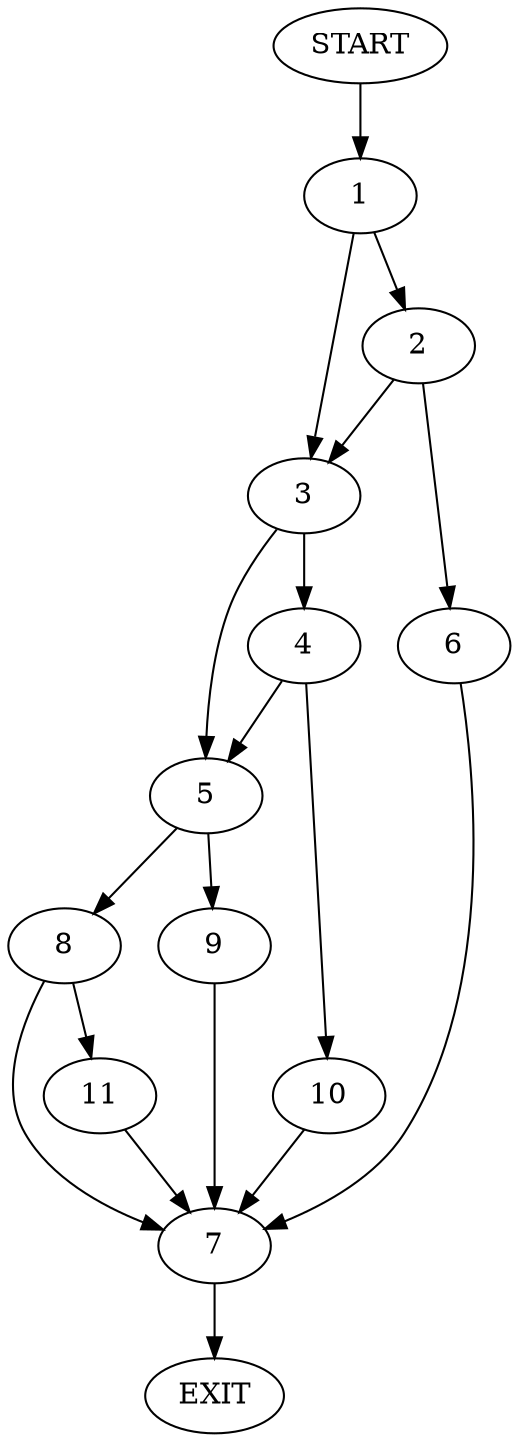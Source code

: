 digraph {
0 [label="START"]
12 [label="EXIT"]
0 -> 1
1 -> 2
1 -> 3
3 -> 4
3 -> 5
2 -> 6
2 -> 3
6 -> 7
7 -> 12
5 -> 8
5 -> 9
4 -> 5
4 -> 10
10 -> 7
9 -> 7
8 -> 11
8 -> 7
11 -> 7
}
